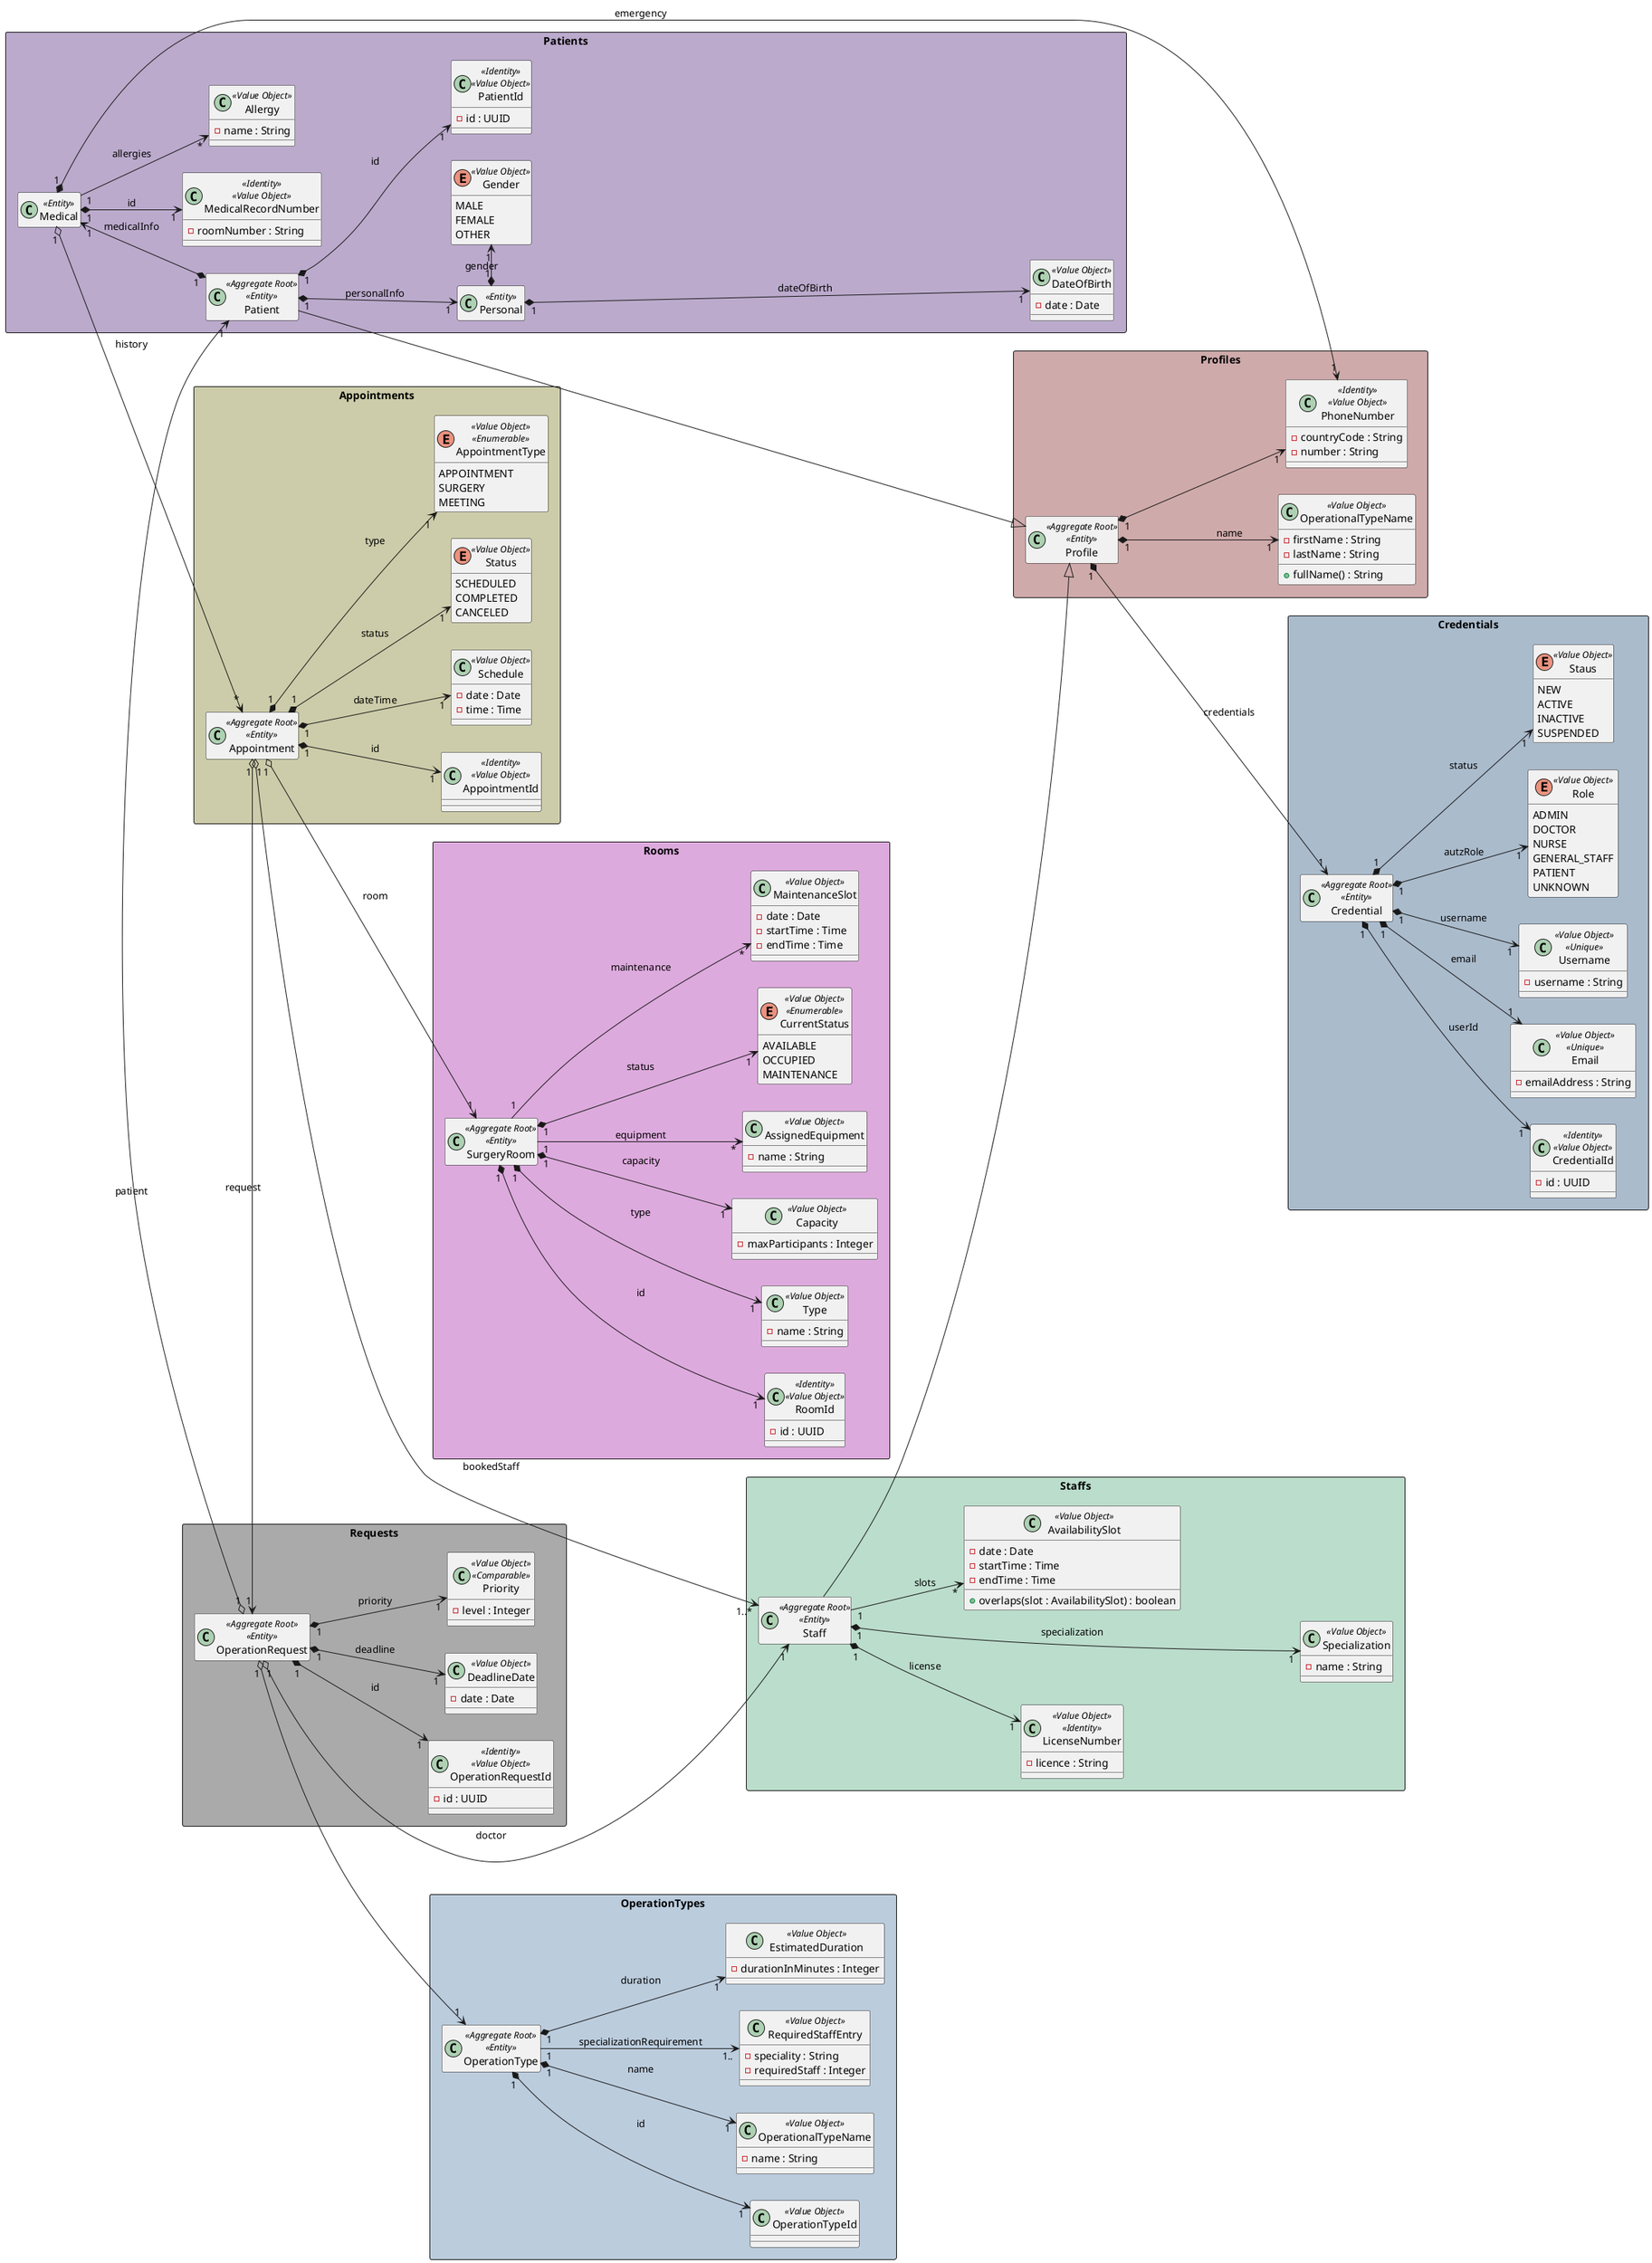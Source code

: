 @startuml
'https://plantuml.com/class-diagram

left to right direction

hide <<Entity>> methods
hide <<Aggregate Root>> methods
hide <<Entity>> fields
hide <<Aggregate Root>> fields
hide enum methods


rectangle Profiles #cfaaab{

    class Profile<<Aggregate Root>><<Entity>>
    class OperationalTypeName<<Value Object>>{
        - firstName : String
        - lastName : String
        + fullName() : String
    }
    class PhoneNumber<<Identity>><<Value Object>>{
            - countryCode : String
            - number : String
        }

    Profile"1" *--> "1"OperationalTypeName : name
    Profile "1" *--> "1" PhoneNumber

}


rectangle Credentials #aabbcc{

   class Credential <<Aggregate Root>><<Entity>>{}
   class CredentialId<<Identity>><<Value Object>>{
    - id : UUID
   }
   class Email <<Value Object>><<Unique>>{
    - emailAddress : String
   }
   class Username<<Value Object>><<Unique>>{
    - username : String
   }
   enum Role<<Value Object>>{
    ADMIN
    DOCTOR
    NURSE
    GENERAL_STAFF
    PATIENT
    UNKNOWN
   }
   enum Staus <<Value Object>>{
    NEW
    ACTIVE
    INACTIVE
    SUSPENDED
   }


   Credential"1" *-->"1"Role : autzRole
   Credential"1" *-->"1"Username : username
   Credential"1" *--> "1"CredentialId : userId
   Credential"1" *-->"1"Email : email
    Credential"1" *-->"1"Staus : status


}

rectangle Patients #bbaacc{
    class Patient <<Aggregate Root>><<Entity>>{}
    class PatientId <<Identity>><<Value Object>>{
        - id : UUID
    }
    class Medical <<Entity>>{}
    class Personal<<Entity>>
    class DateOfBirth <<Value Object>>{
        - date : Date
    }
    enum Gender <<Value Object>>{
        MALE
        FEMALE
        OTHER
    }
    class MedicalRecordNumber<<Identity>><<Value Object>>{
        - roomNumber : String
    }
    class Allergy<<Value Object>>{
        - name : String
    }

    Patient "1" *-up-> "1"Medical : medicalInfo
    Patient "1" *--> "1" PatientId : id
    Patient "1" *--> "1" Personal : personalInfo
    Personal "1" *-> "1" Gender : gender
    Personal "1" *---> "1" DateOfBirth : dateOfBirth
    Medical "1" *--> "1" MedicalRecordNumber : id
    Medical "1" --> "*" Allergy : allergies
    Medical "1" *--> "1" PhoneNumber : emergency
    '' Last connection should be a no no for maintenance reasons, however, the creation of another class with the EXACT
    '' same functionality and business role is also a nightmare for maintenance. Therefore, breaking DDD rules for maintenance's sake

}


rectangle Staffs #bbddcc{
    class Staff <<Aggregate Root>><<Entity>>
   
    class LicenseNumber<<Value Object>><<Identity>>{
        - licence : String
    }
    class Specialization <<Value Object>>{
        - name : String
        '' Could be an enum or even another aggregate to harmonise with Required Staff by Specialization
    }
    class AvailabilitySlot<<Value Object>>{
        - date : Date
        - startTime : Time
        - endTime : Time
        + overlaps(slot : AvailabilitySlot) : boolean
    }

    Staff "1" *--> "1" LicenseNumber : license
    Staff "1" *---> "1" Specialization : specialization
   
    Staff "1" --> "*" AvailabilitySlot : slots
    '' Slots should be stored in Map for efficient storage and fetching
}

rectangle Requests #aaaaaa{
    class OperationRequestId<<Identity>><<Value Object>>{
        - id : UUID
    }
    class OperationRequest<<Aggregate Root>><<Entity>>
    class DeadlineDate<<Value Object>>{
        - date : Date
    }
    class Priority<<Value Object>><<Comparable>>{
        - level : Integer
    }


    OperationRequest "1" *--> "1" DeadlineDate : deadline
    OperationRequest "1" *--> "1" Priority : priority
    OperationRequest "1" *--> "1" OperationRequestId : id

}


rectangle OperationTypes #bbccdd{
    class OperationType<<Aggregate Root>> <<Entity>>
    class OperationTypeId <<Value Object>>
    class OperationalTypeName <<Value Object>>{
        - name : String
    }
    class RequiredStaffEntry<<Value Object>>{
        - speciality : String
        - requiredStaff : Integer
    }
    class EstimatedDuration<<Value Object>>{
        - durationInMinutes : Integer
    }

    OperationType "1" *--> "1" OperationTypeId : id
    OperationType "1" *--> "1" OperationalTypeName : name
    OperationType "1" --> "1.." RequiredStaffEntry : specializationRequirement
    OperationType "1" *--> "1" EstimatedDuration : duration
}


rectangle Appointments #ccccaa{
    class Appointment <<Aggregate Root>> <<Entity>>
    class AppointmentId <<Identity>> <<Value Object>>
    class Schedule<<Value Object>>{
        - date : Date
        - time : Time
    }
    enum Status <<Value Object>>{
        SCHEDULED
        COMPLETED
        CANCELED
    }
    enum AppointmentType<<Value Object>><<Enumerable>>{
        APPOINTMENT
        SURGERY
        MEETING
    }

    Appointment "1" *--> "1" AppointmentId : id
    Appointment "1" *--> "1" Schedule : dateTime
    Appointment "1" *--> "1" Status : status
    Appointment "1" *--> "1" AppointmentType : type
}

rectangle Rooms #ddaadd{
    class SurgeryRoom<<Aggregate Root>><<Entity>>
    class RoomId<<Identity>><<Value Object>>{
        - id : UUID
    }
    class Type<<Value Object>>{
        - name : String
        '' Could be an enum... In fact, many Value Objects with only name as attribute can be an enum
    }
    class Capacity<<Value Object>>{
        - maxParticipants : Integer
    }
    class AssignedEquipment<<Value Object>>{
        - name : String
    }
    enum CurrentStatus<<Value Object>><<Enumerable>>{
        AVAILABLE
        OCCUPIED
        MAINTENANCE
    }
    class MaintenanceSlot<<Value Object>>{
        - date : Date
        - startTime : Time
        - endTime : Time
    }

    SurgeryRoom "1" *--> "1" RoomId : id
    SurgeryRoom "1" *--> "1" Type : type
    SurgeryRoom "1" *--> "1" Capacity : capacity
    SurgeryRoom "1" --> "*" AssignedEquipment : equipment
    SurgeryRoom "1" *--> "1" CurrentStatus : status
    SurgeryRoom "1" --> "*" MaintenanceSlot : maintenance
}

Profile "1" *--> "1" Credential : credentials

OperationRequest "1" o--> "1" OperationType

Appointment "1" o--> "1" OperationRequest : request
Appointment "1" o--> "1..*" Staff : bookedStaff
OperationRequest "1" o-> "1" Patient : patient
OperationRequest "1" o---> "1" Staff : doctor

Appointment "1" o--> "1" SurgeryRoom : room
Medical "1" o--> "*"Appointment : history


Patient --|> Profile
Staff --|> Profile


@enduml